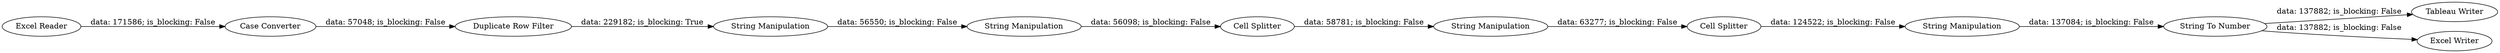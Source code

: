 digraph {
	"9040261155780339959_1" [label="Excel Reader"]
	"9040261155780339959_11" [label="Tableau Writer"]
	"9040261155780339959_6" [label="Cell Splitter"]
	"9040261155780339959_8" [label="Cell Splitter"]
	"9040261155780339959_12" [label="Excel Writer"]
	"9040261155780339959_4" [label="Case Converter"]
	"9040261155780339959_2" [label="Duplicate Row Filter"]
	"9040261155780339959_5" [label="String Manipulation"]
	"9040261155780339959_10" [label="String To Number"]
	"9040261155780339959_7" [label="String Manipulation"]
	"9040261155780339959_9" [label="String Manipulation"]
	"9040261155780339959_3" [label="String Manipulation"]
	"9040261155780339959_9" -> "9040261155780339959_10" [label="data: 137084; is_blocking: False"]
	"9040261155780339959_6" -> "9040261155780339959_7" [label="data: 58781; is_blocking: False"]
	"9040261155780339959_1" -> "9040261155780339959_4" [label="data: 171586; is_blocking: False"]
	"9040261155780339959_3" -> "9040261155780339959_5" [label="data: 56550; is_blocking: False"]
	"9040261155780339959_5" -> "9040261155780339959_6" [label="data: 56098; is_blocking: False"]
	"9040261155780339959_10" -> "9040261155780339959_12" [label="data: 137882; is_blocking: False"]
	"9040261155780339959_10" -> "9040261155780339959_11" [label="data: 137882; is_blocking: False"]
	"9040261155780339959_4" -> "9040261155780339959_2" [label="data: 57048; is_blocking: False"]
	"9040261155780339959_7" -> "9040261155780339959_8" [label="data: 63277; is_blocking: False"]
	"9040261155780339959_2" -> "9040261155780339959_3" [label="data: 229182; is_blocking: True"]
	"9040261155780339959_8" -> "9040261155780339959_9" [label="data: 124522; is_blocking: False"]
	rankdir=LR
}
